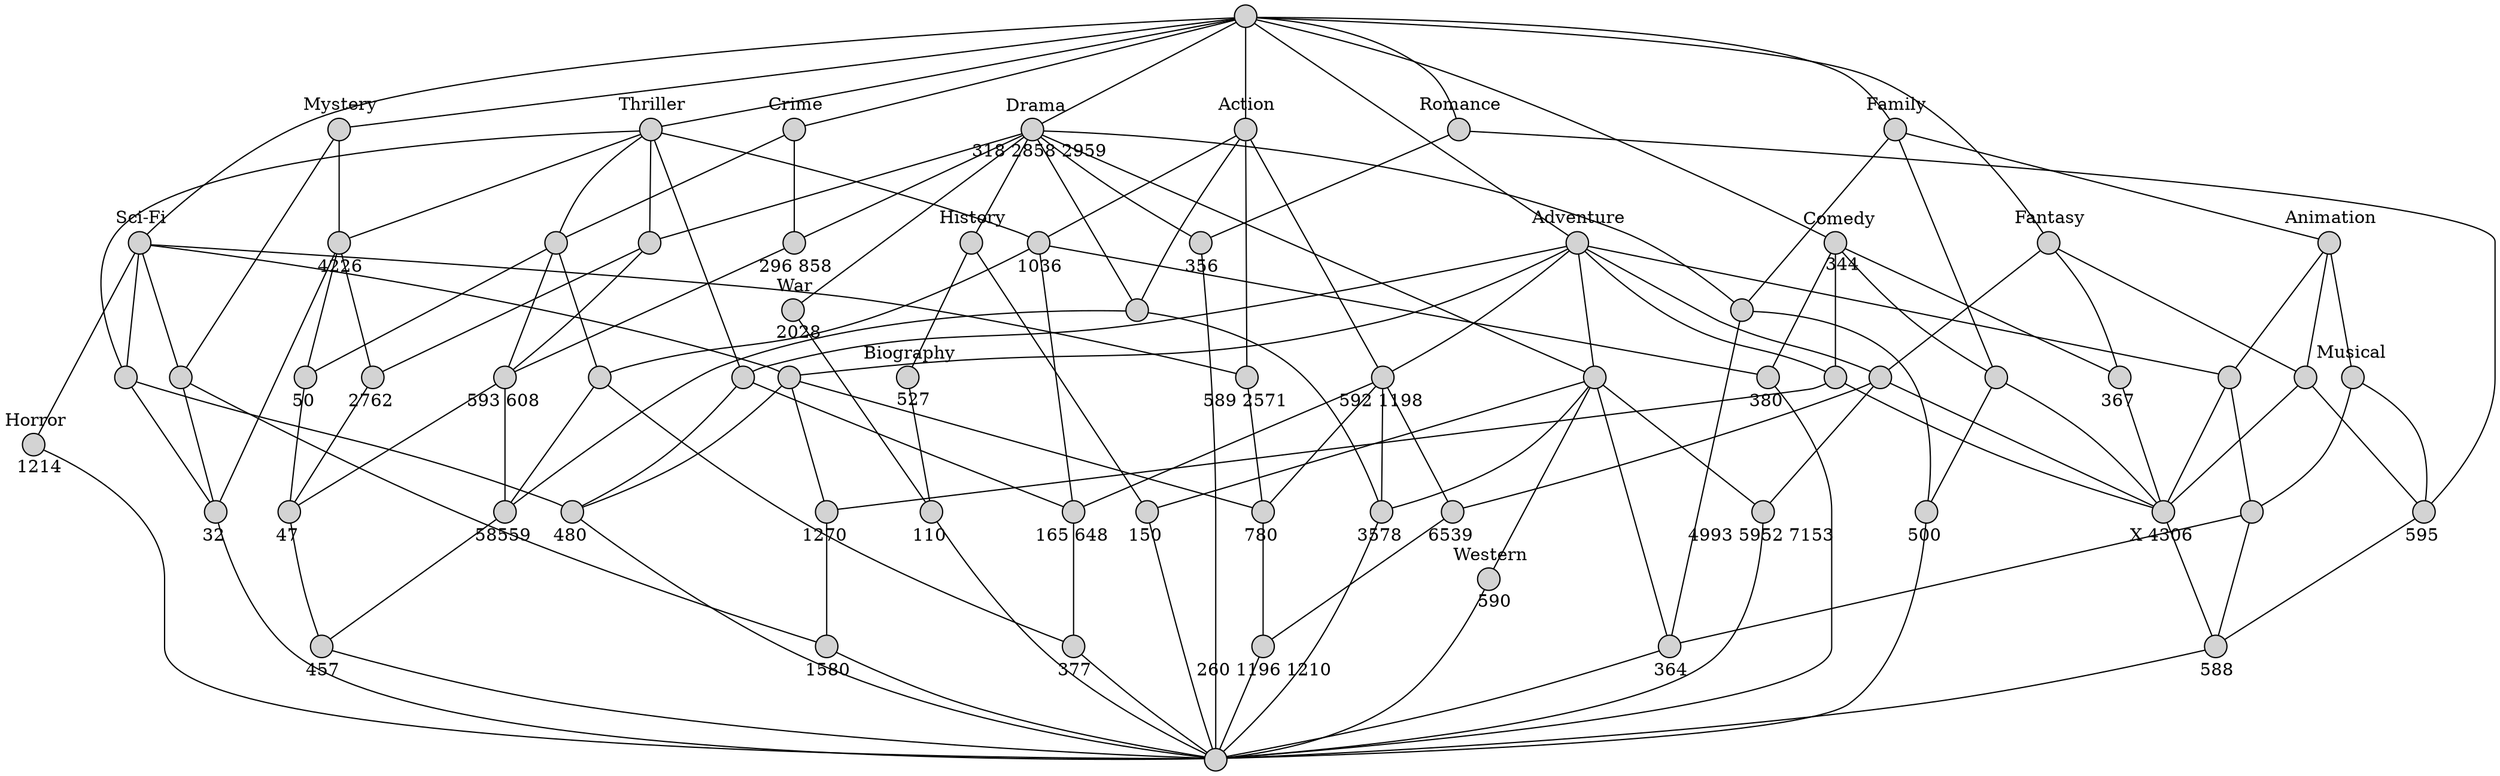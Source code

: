 // <Lattice object of 17 atoms 68 concepts 11 coatoms at 0x1df62399208>
digraph Lattice {
	node [label="" shape=circle style=filled width=.25]
	edge [dir=none labeldistance=1.5 minlen=2]
	c0
	c1
	c1 -> c1 [color=transparent headlabel=32 labelangle=270]
	c1 -> c0
	c2
	c2 -> c2 [color=transparent headlabel=110 labelangle=270]
	c2 -> c0
	c3
	c3 -> c3 [color=transparent headlabel=150 labelangle=270]
	c3 -> c0
	c4
	c4 -> c4 [color=transparent headlabel=356 labelangle=270]
	c4 -> c0
	c5
	c5 -> c5 [color=transparent headlabel=364 labelangle=270]
	c5 -> c0
	c6
	c6 -> c6 [color=transparent headlabel=377 labelangle=270]
	c6 -> c0
	c7
	c7 -> c7 [color=transparent headlabel=380 labelangle=270]
	c7 -> c0
	c8
	c8 -> c8 [color=transparent headlabel=457 labelangle=270]
	c8 -> c0
	c9
	c9 -> c9 [color=transparent headlabel=480 labelangle=270]
	c9 -> c0
	c10
	c10 -> c10 [color=transparent headlabel=500 labelangle=270]
	c10 -> c0
	c11
	c11 -> c11 [color=transparent headlabel=588 labelangle=270]
	c11 -> c0
	c12
	c12 -> c12 [color=transparent headlabel=590 labelangle=270]
	c12 -> c12 [color=transparent labelangle=90 taillabel=Western]
	c12 -> c0
	c13
	c13 -> c13 [color=transparent headlabel=1214 labelangle=270]
	c13 -> c13 [color=transparent labelangle=90 taillabel=Horror]
	c13 -> c0
	c14
	c14 -> c14 [color=transparent headlabel=1580 labelangle=270]
	c14 -> c0
	c15
	c15 -> c15 [color=transparent headlabel=3578 labelangle=270]
	c15 -> c0
	c16
	c16 -> c1
	c16 -> c9
	c17
	c17 -> c1
	c17 -> c14
	c18
	c18 -> c18 [color=transparent headlabel=47 labelangle=270]
	c18 -> c8
	c19
	c19 -> c19 [color=transparent headlabel=527 labelangle=270]
	c19 -> c19 [color=transparent labelangle=90 taillabel=Biography]
	c19 -> c2
	c20
	c20 -> c20 [color=transparent headlabel=2028 labelangle=270]
	c20 -> c20 [color=transparent labelangle=90 taillabel=War]
	c20 -> c2
	c21
	c21 -> c5
	c21 -> c10
	c22
	c22 -> c5
	c22 -> c11
	c23
	c23 -> c23 [color=transparent headlabel=58559 labelangle=270]
	c23 -> c8
	c24
	c24 -> c24 [color=transparent headlabel=595 labelangle=270]
	c24 -> c11
	c25
	c25 -> c25 [color=transparent headlabel=1270 labelangle=270]
	c25 -> c14
	c26
	c26 -> c26 [color=transparent headlabel="X 4306" labelangle=270]
	c26 -> c11
	c27
	c27 -> c27 [color=transparent headlabel=50 labelangle=270]
	c27 -> c18
	c28
	c28 -> c28 [color=transparent headlabel=2762 labelangle=270]
	c28 -> c18
	c29
	c29 -> c29 [color=transparent labelangle=90 taillabel=History]
	c29 -> c3
	c29 -> c19
	c30
	c30 -> c30 [color=transparent headlabel="165 648" labelangle=270]
	c30 -> c6
	c31
	c31 -> c31 [color=transparent headlabel="260 1196 1210" labelangle=270]
	c31 -> c0
	c32
	c32 -> c32 [color=transparent labelangle=90 taillabel=Romance]
	c32 -> c4
	c32 -> c24
	c33
	c33 -> c33 [color=transparent labelangle=90 taillabel=Musical]
	c33 -> c22
	c33 -> c24
	c34
	c34 -> c6
	c34 -> c23
	c35
	c35 -> c15
	c35 -> c23
	c36
	c36 -> c36 [color=transparent headlabel="4993 5952 7153" labelangle=270]
	c36 -> c0
	c37
	c37 -> c22
	c37 -> c26
	c38
	c38 -> c38 [color=transparent headlabel=367 labelangle=270]
	c38 -> c26
	c39
	c39 -> c10
	c39 -> c26
	c40
	c40 -> c24
	c40 -> c26
	c41
	c41 -> c9
	c41 -> c30
	c42
	c42 -> c42 [color=transparent headlabel=780 labelangle=270]
	c42 -> c31
	c43
	c43 -> c43 [color=transparent headlabel=6539 labelangle=270]
	c43 -> c31
	c44
	c44 -> c44 [color=transparent labelangle=90 taillabel=Animation]
	c44 -> c33
	c44 -> c37
	c44 -> c40
	c45
	c45 -> c25
	c45 -> c26
	c46
	c46 -> c46 [color=transparent headlabel="593 608" labelangle=270]
	c46 -> c18
	c46 -> c23
	c47
	c47 -> c47 [color=transparent labelangle=90 taillabel=Family]
	c47 -> c21
	c47 -> c39
	c47 -> c44
	c48
	c48 -> c48 [color=transparent headlabel=4226 labelangle=270]
	c48 -> c1
	c48 -> c27
	c48 -> c28
	c49
	c49 -> c28
	c49 -> c46
	c50
	c50 -> c50 [color=transparent headlabel="589 2571" labelangle=270]
	c50 -> c42
	c51
	c51 -> c51 [color=transparent labelangle=90 taillabel=Mystery]
	c51 -> c17
	c51 -> c48
	c52
	c52 -> c27
	c52 -> c34
	c52 -> c46
	c53
	c53 -> c53 [color=transparent headlabel="296 858" labelangle=270]
	c53 -> c46
	c54
	c54 -> c3
	c54 -> c5
	c54 -> c12
	c54 -> c15
	c54 -> c36
	c55
	c55 -> c55 [color=transparent headlabel=1036 labelangle=270]
	c55 -> c7
	c55 -> c30
	c55 -> c34
	c56
	c56 -> c9
	c56 -> c25
	c56 -> c42
	c57
	c57 -> c57 [color=transparent headlabel=344 labelangle=270]
	c57 -> c57 [color=transparent labelangle=90 taillabel=Comedy]
	c57 -> c7
	c57 -> c38
	c57 -> c39
	c57 -> c45
	c58
	c58 -> c58 [color=transparent labelangle=90 taillabel=Crime]
	c58 -> c52
	c58 -> c53
	c59
	c59 -> c26
	c59 -> c36
	c59 -> c43
	c60
	c60 -> c60 [color=transparent labelangle=90 taillabel="Sci-Fi"]
	c60 -> c13
	c60 -> c16
	c60 -> c17
	c60 -> c50
	c60 -> c56
	c61
	c61 -> c61 [color=transparent headlabel="592 1198" labelangle=270]
	c61 -> c15
	c61 -> c30
	c61 -> c42
	c61 -> c43
	c62
	c62 -> c62 [color=transparent labelangle=90 taillabel=Fantasy]
	c62 -> c38
	c62 -> c40
	c62 -> c59
	c63
	c63 -> c63 [color=transparent labelangle=90 taillabel=Thriller]
	c63 -> c16
	c63 -> c41
	c63 -> c48
	c63 -> c49
	c63 -> c52
	c63 -> c55
	c64
	c64 -> c64 [color=transparent labelangle=90 taillabel=Action]
	c64 -> c35
	c64 -> c50
	c64 -> c55
	c64 -> c61
	c65
	c65 -> c65 [color=transparent labelangle=90 taillabel=Adventure]
	c65 -> c37
	c65 -> c41
	c65 -> c45
	c65 -> c54
	c65 -> c56
	c65 -> c59
	c65 -> c61
	c66
	c66 -> c66 [color=transparent headlabel="318 2858 2959" labelangle=270]
	c66 -> c66 [color=transparent labelangle=90 taillabel=Drama]
	c66 -> c4
	c66 -> c20
	c66 -> c21
	c66 -> c29
	c66 -> c35
	c66 -> c49
	c66 -> c53
	c66 -> c54
	c67
	c67 -> c32
	c67 -> c47
	c67 -> c51
	c67 -> c57
	c67 -> c58
	c67 -> c60
	c67 -> c62
	c67 -> c63
	c67 -> c64
	c67 -> c65
	c67 -> c66
}
